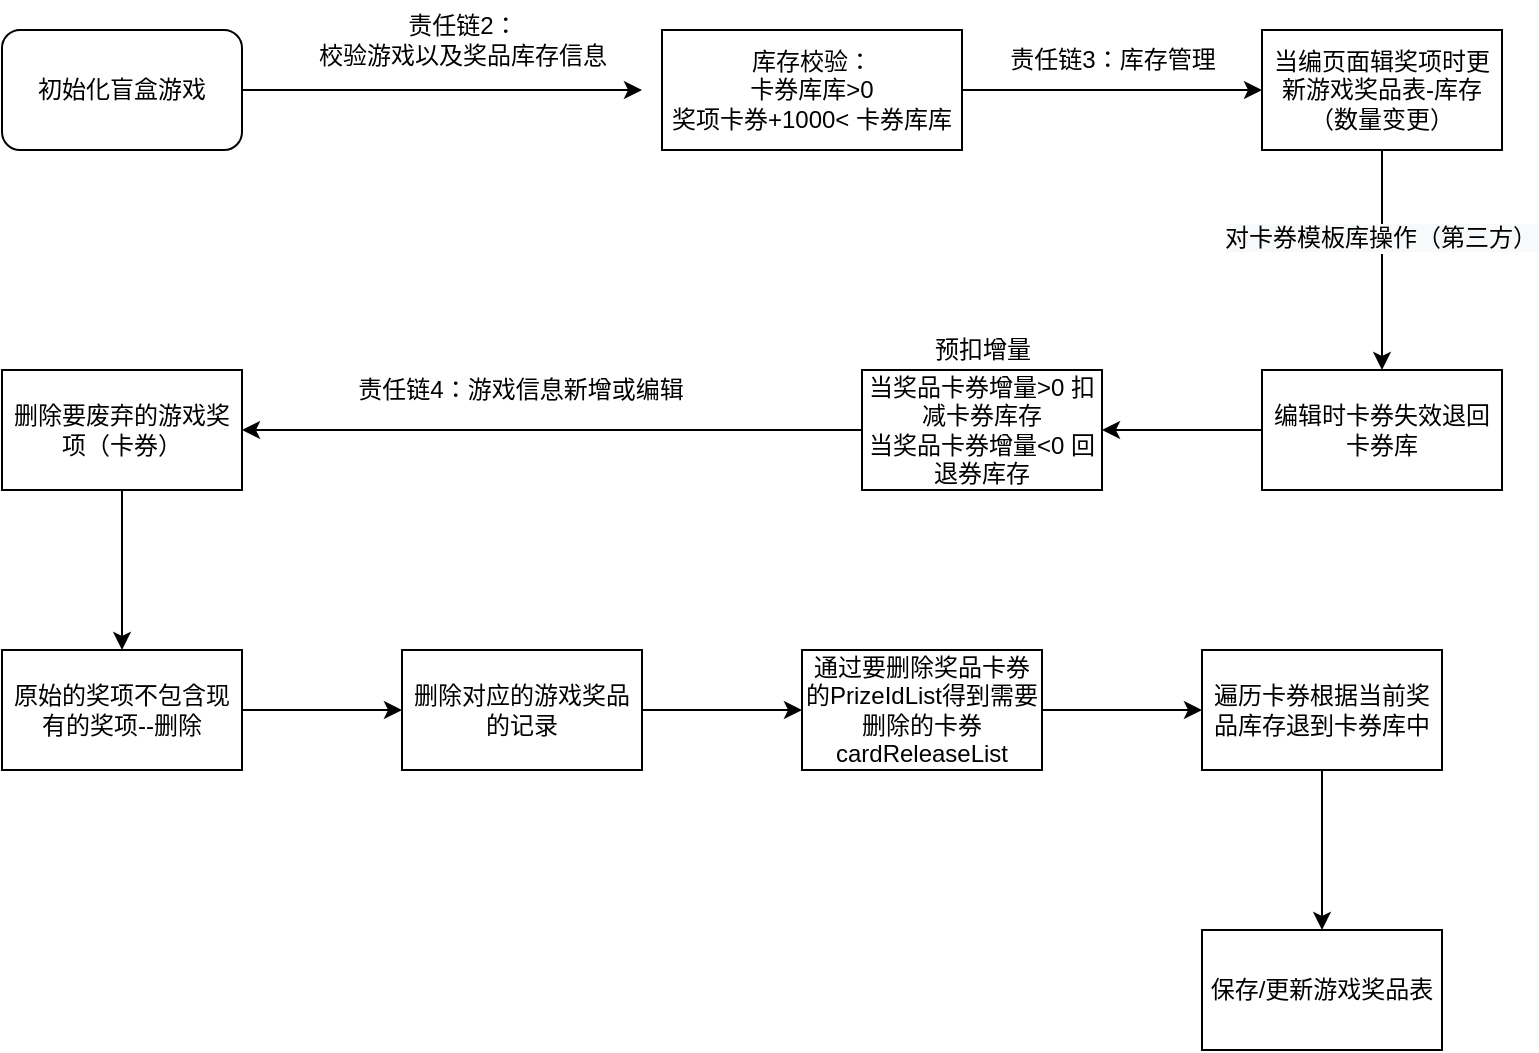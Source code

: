 <mxfile version="20.2.3" type="github">
  <diagram id="fN33L1gSerF0L8n7w4XK" name="第 1 页">
    <mxGraphModel dx="1886" dy="849" grid="1" gridSize="10" guides="1" tooltips="1" connect="1" arrows="1" fold="1" page="1" pageScale="1" pageWidth="827" pageHeight="1169" math="0" shadow="0">
      <root>
        <mxCell id="0" />
        <mxCell id="1" parent="0" />
        <mxCell id="1fnKo0RKmU6SC69-NGVL-4" style="edgeStyle=orthogonalEdgeStyle;rounded=0;orthogonalLoop=1;jettySize=auto;html=1;" edge="1" parent="1" source="1fnKo0RKmU6SC69-NGVL-1">
          <mxGeometry relative="1" as="geometry">
            <mxPoint x="380" y="210" as="targetPoint" />
          </mxGeometry>
        </mxCell>
        <mxCell id="1fnKo0RKmU6SC69-NGVL-1" value="初始化盲盒游戏" style="rounded=1;whiteSpace=wrap;html=1;" vertex="1" parent="1">
          <mxGeometry x="60" y="180" width="120" height="60" as="geometry" />
        </mxCell>
        <mxCell id="1fnKo0RKmU6SC69-NGVL-7" value="" style="edgeStyle=orthogonalEdgeStyle;rounded=0;orthogonalLoop=1;jettySize=auto;html=1;" edge="1" parent="1" source="1fnKo0RKmU6SC69-NGVL-3" target="1fnKo0RKmU6SC69-NGVL-6">
          <mxGeometry relative="1" as="geometry" />
        </mxCell>
        <mxCell id="1fnKo0RKmU6SC69-NGVL-3" value="库存校验：&lt;br&gt;卡券库库&amp;gt;0&lt;br&gt;奖项卡券+1000&amp;lt; 卡券库库" style="rounded=0;whiteSpace=wrap;html=1;" vertex="1" parent="1">
          <mxGeometry x="390" y="180" width="150" height="60" as="geometry" />
        </mxCell>
        <mxCell id="1fnKo0RKmU6SC69-NGVL-5" value="&lt;span style=&quot;&quot;&gt;责任链2：&lt;br&gt;校验游戏以及奖品库存信息&lt;/span&gt;" style="text;html=1;align=center;verticalAlign=middle;resizable=0;points=[];autosize=1;strokeColor=none;fillColor=none;" vertex="1" parent="1">
          <mxGeometry x="205" y="165" width="170" height="40" as="geometry" />
        </mxCell>
        <mxCell id="1fnKo0RKmU6SC69-NGVL-10" value="" style="edgeStyle=orthogonalEdgeStyle;rounded=0;orthogonalLoop=1;jettySize=auto;html=1;" edge="1" parent="1" source="1fnKo0RKmU6SC69-NGVL-6" target="1fnKo0RKmU6SC69-NGVL-9">
          <mxGeometry relative="1" as="geometry" />
        </mxCell>
        <mxCell id="1fnKo0RKmU6SC69-NGVL-17" value="&lt;span style=&quot;font-size: 12px; background-color: rgb(248, 249, 250);&quot;&gt;对卡券模板库操作（第三方）&lt;/span&gt;" style="edgeLabel;html=1;align=center;verticalAlign=middle;resizable=0;points=[];" vertex="1" connectable="0" parent="1fnKo0RKmU6SC69-NGVL-10">
          <mxGeometry x="-0.2" y="-1" relative="1" as="geometry">
            <mxPoint as="offset" />
          </mxGeometry>
        </mxCell>
        <UserObject label="当编页面辑奖项时更新游戏奖品表-库存（数量变更）" tooltip="当前的奖品数量=上次的奖品数量+本次设置的增量&#xa;当前的奖品总库存数量=上次的奖品总库存+本次设置的增量&#xa;注：增量可为负数" id="1fnKo0RKmU6SC69-NGVL-6">
          <mxCell style="whiteSpace=wrap;html=1;rounded=0;" vertex="1" parent="1">
            <mxGeometry x="690" y="180" width="120" height="60" as="geometry" />
          </mxCell>
        </UserObject>
        <mxCell id="1fnKo0RKmU6SC69-NGVL-8" value="责任链3：库存管理" style="text;html=1;align=center;verticalAlign=middle;resizable=0;points=[];autosize=1;strokeColor=none;fillColor=none;" vertex="1" parent="1">
          <mxGeometry x="550" y="180" width="130" height="30" as="geometry" />
        </mxCell>
        <mxCell id="1fnKo0RKmU6SC69-NGVL-13" value="" style="edgeStyle=orthogonalEdgeStyle;rounded=0;orthogonalLoop=1;jettySize=auto;html=1;" edge="1" parent="1" source="1fnKo0RKmU6SC69-NGVL-9" target="1fnKo0RKmU6SC69-NGVL-12">
          <mxGeometry relative="1" as="geometry" />
        </mxCell>
        <UserObject label="编辑时卡券失效退回卡券库" tooltip="编辑的卡券在卡券模板库中失效或者删除时会当前奖项卡券的库存强制回库" id="1fnKo0RKmU6SC69-NGVL-9">
          <mxCell style="whiteSpace=wrap;html=1;rounded=0;" vertex="1" parent="1">
            <mxGeometry x="690" y="350" width="120" height="60" as="geometry" />
          </mxCell>
        </UserObject>
        <mxCell id="1fnKo0RKmU6SC69-NGVL-19" value="" style="edgeStyle=orthogonalEdgeStyle;rounded=0;orthogonalLoop=1;jettySize=auto;html=1;" edge="1" parent="1" source="1fnKo0RKmU6SC69-NGVL-12" target="1fnKo0RKmU6SC69-NGVL-18">
          <mxGeometry relative="1" as="geometry" />
        </mxCell>
        <mxCell id="1fnKo0RKmU6SC69-NGVL-12" value="当奖品卡券增量&amp;gt;0 扣减卡券库存&lt;br&gt;当奖品卡券增量&amp;lt;0 回退券库存" style="whiteSpace=wrap;html=1;rounded=0;" vertex="1" parent="1">
          <mxGeometry x="490" y="350" width="120" height="60" as="geometry" />
        </mxCell>
        <mxCell id="1fnKo0RKmU6SC69-NGVL-23" value="" style="edgeStyle=orthogonalEdgeStyle;rounded=0;orthogonalLoop=1;jettySize=auto;html=1;" edge="1" parent="1" source="1fnKo0RKmU6SC69-NGVL-18" target="1fnKo0RKmU6SC69-NGVL-22">
          <mxGeometry relative="1" as="geometry" />
        </mxCell>
        <mxCell id="1fnKo0RKmU6SC69-NGVL-18" value="删除要废弃的游戏奖项（卡券）" style="whiteSpace=wrap;html=1;rounded=0;" vertex="1" parent="1">
          <mxGeometry x="60" y="350" width="120" height="60" as="geometry" />
        </mxCell>
        <mxCell id="1fnKo0RKmU6SC69-NGVL-20" value="责任链4：游戏信息新增或编辑" style="text;html=1;align=center;verticalAlign=middle;resizable=0;points=[];autosize=1;strokeColor=none;fillColor=none;" vertex="1" parent="1">
          <mxGeometry x="224" y="345" width="190" height="30" as="geometry" />
        </mxCell>
        <mxCell id="1fnKo0RKmU6SC69-NGVL-21" value="预扣增量" style="text;html=1;align=center;verticalAlign=middle;resizable=0;points=[];autosize=1;strokeColor=none;fillColor=none;" vertex="1" parent="1">
          <mxGeometry x="515" y="325" width="70" height="30" as="geometry" />
        </mxCell>
        <mxCell id="1fnKo0RKmU6SC69-NGVL-25" value="" style="edgeStyle=orthogonalEdgeStyle;rounded=0;orthogonalLoop=1;jettySize=auto;html=1;" edge="1" parent="1" source="1fnKo0RKmU6SC69-NGVL-22" target="1fnKo0RKmU6SC69-NGVL-24">
          <mxGeometry relative="1" as="geometry" />
        </mxCell>
        <mxCell id="1fnKo0RKmU6SC69-NGVL-22" value="原始的奖项不包含现有的奖项--删除" style="whiteSpace=wrap;html=1;rounded=0;" vertex="1" parent="1">
          <mxGeometry x="60" y="490" width="120" height="60" as="geometry" />
        </mxCell>
        <mxCell id="1fnKo0RKmU6SC69-NGVL-27" value="" style="edgeStyle=orthogonalEdgeStyle;rounded=0;orthogonalLoop=1;jettySize=auto;html=1;" edge="1" parent="1" source="1fnKo0RKmU6SC69-NGVL-24" target="1fnKo0RKmU6SC69-NGVL-26">
          <mxGeometry relative="1" as="geometry" />
        </mxCell>
        <mxCell id="1fnKo0RKmU6SC69-NGVL-24" value="删除对应的游戏奖品的记录" style="whiteSpace=wrap;html=1;rounded=0;" vertex="1" parent="1">
          <mxGeometry x="260" y="490" width="120" height="60" as="geometry" />
        </mxCell>
        <mxCell id="1fnKo0RKmU6SC69-NGVL-29" value="" style="edgeStyle=orthogonalEdgeStyle;rounded=0;orthogonalLoop=1;jettySize=auto;html=1;" edge="1" parent="1" source="1fnKo0RKmU6SC69-NGVL-26" target="1fnKo0RKmU6SC69-NGVL-28">
          <mxGeometry relative="1" as="geometry" />
        </mxCell>
        <mxCell id="1fnKo0RKmU6SC69-NGVL-26" value="通过要删除奖品卡券的PrizeIdList得到需要删除的卡券cardReleaseList" style="whiteSpace=wrap;html=1;rounded=0;" vertex="1" parent="1">
          <mxGeometry x="460" y="490" width="120" height="60" as="geometry" />
        </mxCell>
        <mxCell id="1fnKo0RKmU6SC69-NGVL-31" value="" style="edgeStyle=orthogonalEdgeStyle;rounded=0;orthogonalLoop=1;jettySize=auto;html=1;" edge="1" parent="1" source="1fnKo0RKmU6SC69-NGVL-28" target="1fnKo0RKmU6SC69-NGVL-30">
          <mxGeometry relative="1" as="geometry" />
        </mxCell>
        <mxCell id="1fnKo0RKmU6SC69-NGVL-28" value="遍历卡券根据当前奖品库存退到卡券库中" style="whiteSpace=wrap;html=1;rounded=0;" vertex="1" parent="1">
          <mxGeometry x="660" y="490" width="120" height="60" as="geometry" />
        </mxCell>
        <mxCell id="1fnKo0RKmU6SC69-NGVL-30" value="保存/更新游戏奖品表" style="whiteSpace=wrap;html=1;rounded=0;" vertex="1" parent="1">
          <mxGeometry x="660" y="630" width="120" height="60" as="geometry" />
        </mxCell>
      </root>
    </mxGraphModel>
  </diagram>
</mxfile>
